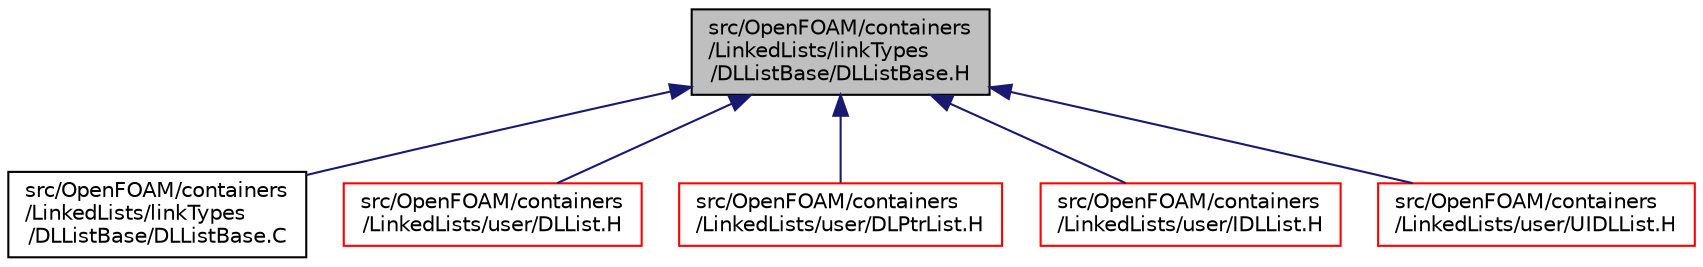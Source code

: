 digraph "src/OpenFOAM/containers/LinkedLists/linkTypes/DLListBase/DLListBase.H"
{
  bgcolor="transparent";
  edge [fontname="Helvetica",fontsize="10",labelfontname="Helvetica",labelfontsize="10"];
  node [fontname="Helvetica",fontsize="10",shape=record];
  Node47 [label="src/OpenFOAM/containers\l/LinkedLists/linkTypes\l/DLListBase/DLListBase.H",height=0.2,width=0.4,color="black", fillcolor="grey75", style="filled", fontcolor="black"];
  Node47 -> Node48 [dir="back",color="midnightblue",fontsize="10",style="solid",fontname="Helvetica"];
  Node48 [label="src/OpenFOAM/containers\l/LinkedLists/linkTypes\l/DLListBase/DLListBase.C",height=0.2,width=0.4,color="black",URL="$a09254.html"];
  Node47 -> Node49 [dir="back",color="midnightblue",fontsize="10",style="solid",fontname="Helvetica"];
  Node49 [label="src/OpenFOAM/containers\l/LinkedLists/user/DLList.H",height=0.2,width=0.4,color="red",URL="$a09272.html",tooltip="Non-intrusive doubly-linked list. "];
  Node47 -> Node3738 [dir="back",color="midnightblue",fontsize="10",style="solid",fontname="Helvetica"];
  Node3738 [label="src/OpenFOAM/containers\l/LinkedLists/user/DLPtrList.H",height=0.2,width=0.4,color="red",URL="$a09275.html",tooltip="Non-intrusive doubly-linked pointer list. "];
  Node47 -> Node3741 [dir="back",color="midnightblue",fontsize="10",style="solid",fontname="Helvetica"];
  Node3741 [label="src/OpenFOAM/containers\l/LinkedLists/user/IDLList.H",height=0.2,width=0.4,color="red",URL="$a09281.html",tooltip="Intrusive doubly-linked list. "];
  Node47 -> Node3751 [dir="back",color="midnightblue",fontsize="10",style="solid",fontname="Helvetica"];
  Node3751 [label="src/OpenFOAM/containers\l/LinkedLists/user/UIDLList.H",height=0.2,width=0.4,color="red",URL="$a09296.html",tooltip="Intrusive doubly-linked list. "];
}
